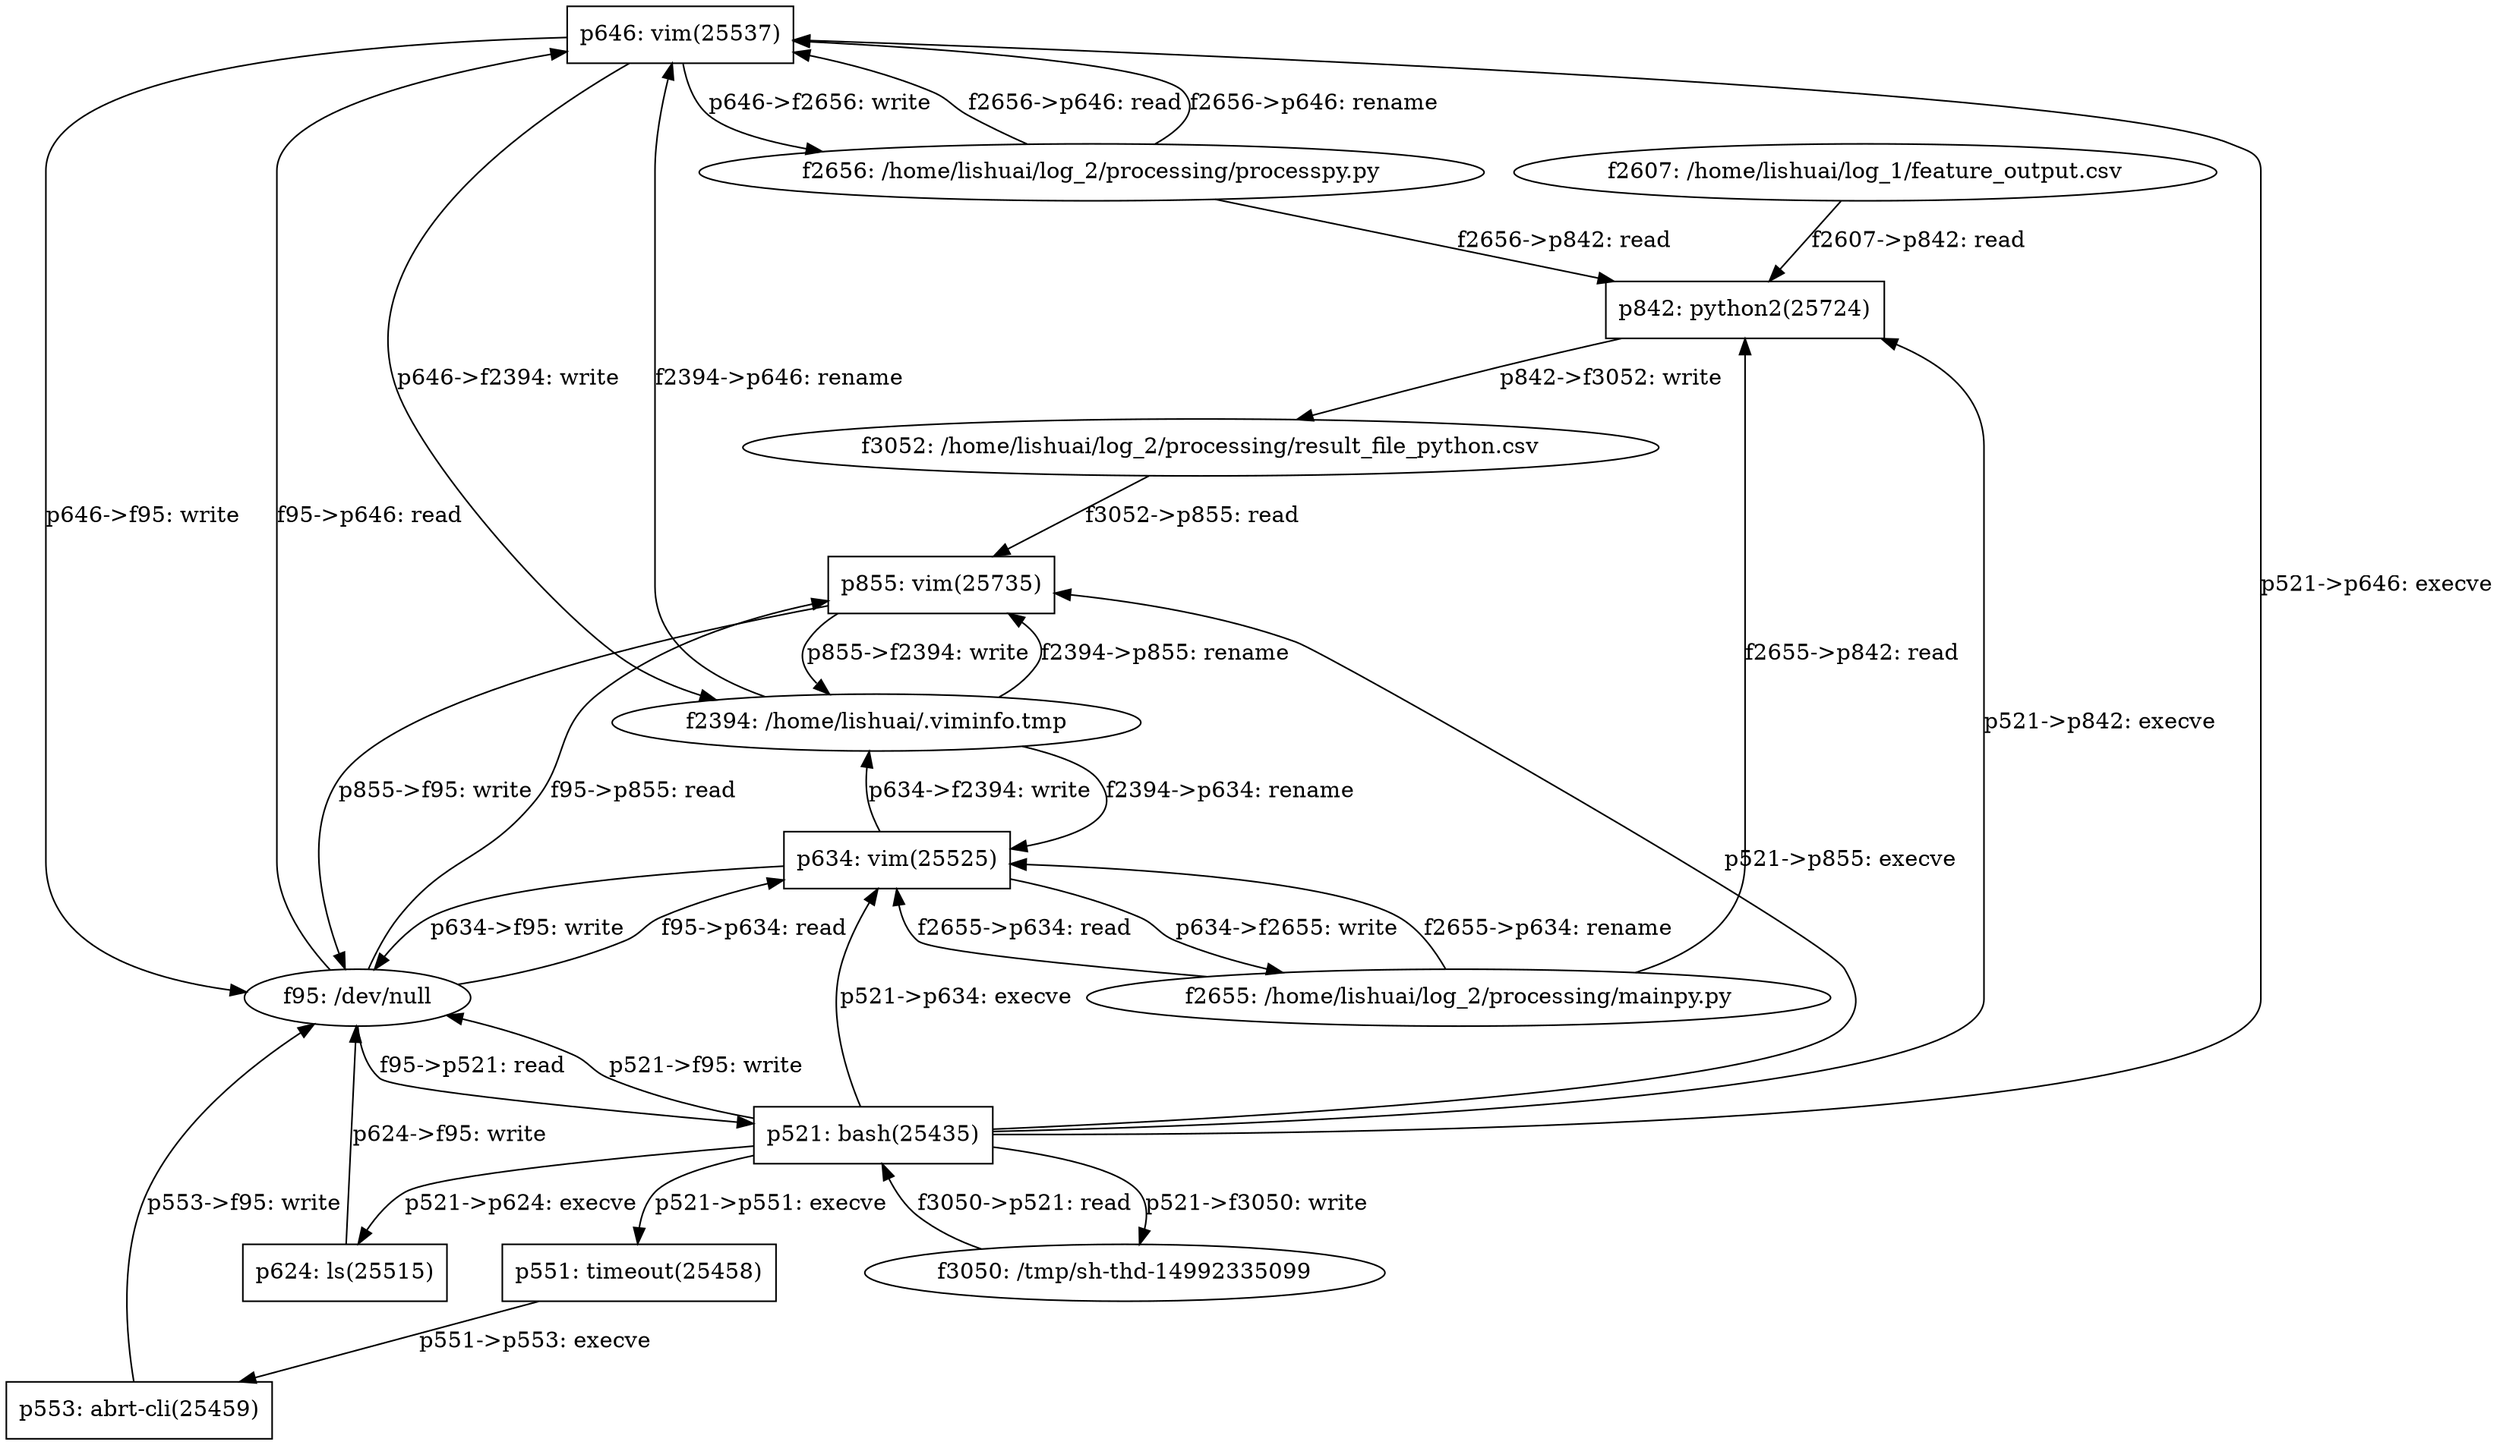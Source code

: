 digraph  {
p646 [label="p646: vim(25537)", shape=box];
p521 [label="p521: bash(25435)", shape=box];
f2607 [label="f2607: /home/lishuai/log_1/feature_output.csv", shape=ellipse];
f2656 [label="f2656: /home/lishuai/log_2/processing/processpy.py", shape=ellipse];
f2394 [label="f2394: /home/lishuai/.viminfo.tmp", shape=ellipse];
p624 [label="p624: ls(25515)", shape=box];
f3050 [label="f3050: /tmp/sh-thd-14992335099", shape=ellipse];
p842 [label="p842: python2(25724)", shape=box];
f3052 [label="f3052: /home/lishuai/log_2/processing/result_file_python.csv", shape=ellipse];
p634 [label="p634: vim(25525)", shape=box];
f2655 [label="f2655: /home/lishuai/log_2/processing/mainpy.py", shape=ellipse];
p855 [label="p855: vim(25735)", shape=box];
f95 [label="f95: /dev/null", shape=ellipse];
p553 [label="p553: abrt-cli(25459)", shape=box];
p551 [label="p551: timeout(25458)", shape=box];
p646 -> f2394  [key=0, label="p646->f2394: write"];
p646 -> f2656  [key=0, label="p646->f2656: write"];
p646 -> f95  [key=0, label="p646->f95: write"];
p521 -> p646  [key=0, label="p521->p646: execve"];
p521 -> p624  [key=0, label="p521->p624: execve"];
p521 -> f3050  [key=0, label="p521->f3050: write"];
p521 -> p842  [key=0, label="p521->p842: execve"];
p521 -> p634  [key=0, label="p521->p634: execve"];
p521 -> p855  [key=0, label="p521->p855: execve"];
p521 -> f95  [key=0, label="p521->f95: write"];
p521 -> p551  [key=0, label="p521->p551: execve"];
f2607 -> p842  [key=0, label="f2607->p842: read"];
f2656 -> p646  [key=0, label="f2656->p646: read"];
f2656 -> p646  [key=1, label="f2656->p646: rename"];
f2656 -> p842  [key=0, label="f2656->p842: read"];
f2394 -> p646  [key=0, label="f2394->p646: rename"];
f2394 -> p634  [key=0, label="f2394->p634: rename"];
f2394 -> p855  [key=0, label="f2394->p855: rename"];
p624 -> f95  [key=0, label="p624->f95: write"];
f3050 -> p521  [key=0, label="f3050->p521: read"];
p842 -> f3052  [key=0, label="p842->f3052: write"];
f3052 -> p855  [key=0, label="f3052->p855: read"];
p634 -> f2394  [key=0, label="p634->f2394: write"];
p634 -> f2655  [key=0, label="p634->f2655: write"];
p634 -> f95  [key=0, label="p634->f95: write"];
f2655 -> p842  [key=0, label="f2655->p842: read"];
f2655 -> p634  [key=0, label="f2655->p634: rename"];
f2655 -> p634  [key=1, label="f2655->p634: read"];
p855 -> f2394  [key=0, label="p855->f2394: write"];
p855 -> f95  [key=0, label="p855->f95: write"];
f95 -> p646  [key=0, label="f95->p646: read"];
f95 -> p521  [key=0, label="f95->p521: read"];
f95 -> p634  [key=0, label="f95->p634: read"];
f95 -> p855  [key=0, label="f95->p855: read"];
p553 -> f95  [key=0, label="p553->f95: write"];
p551 -> p553  [key=0, label="p551->p553: execve"];
}
